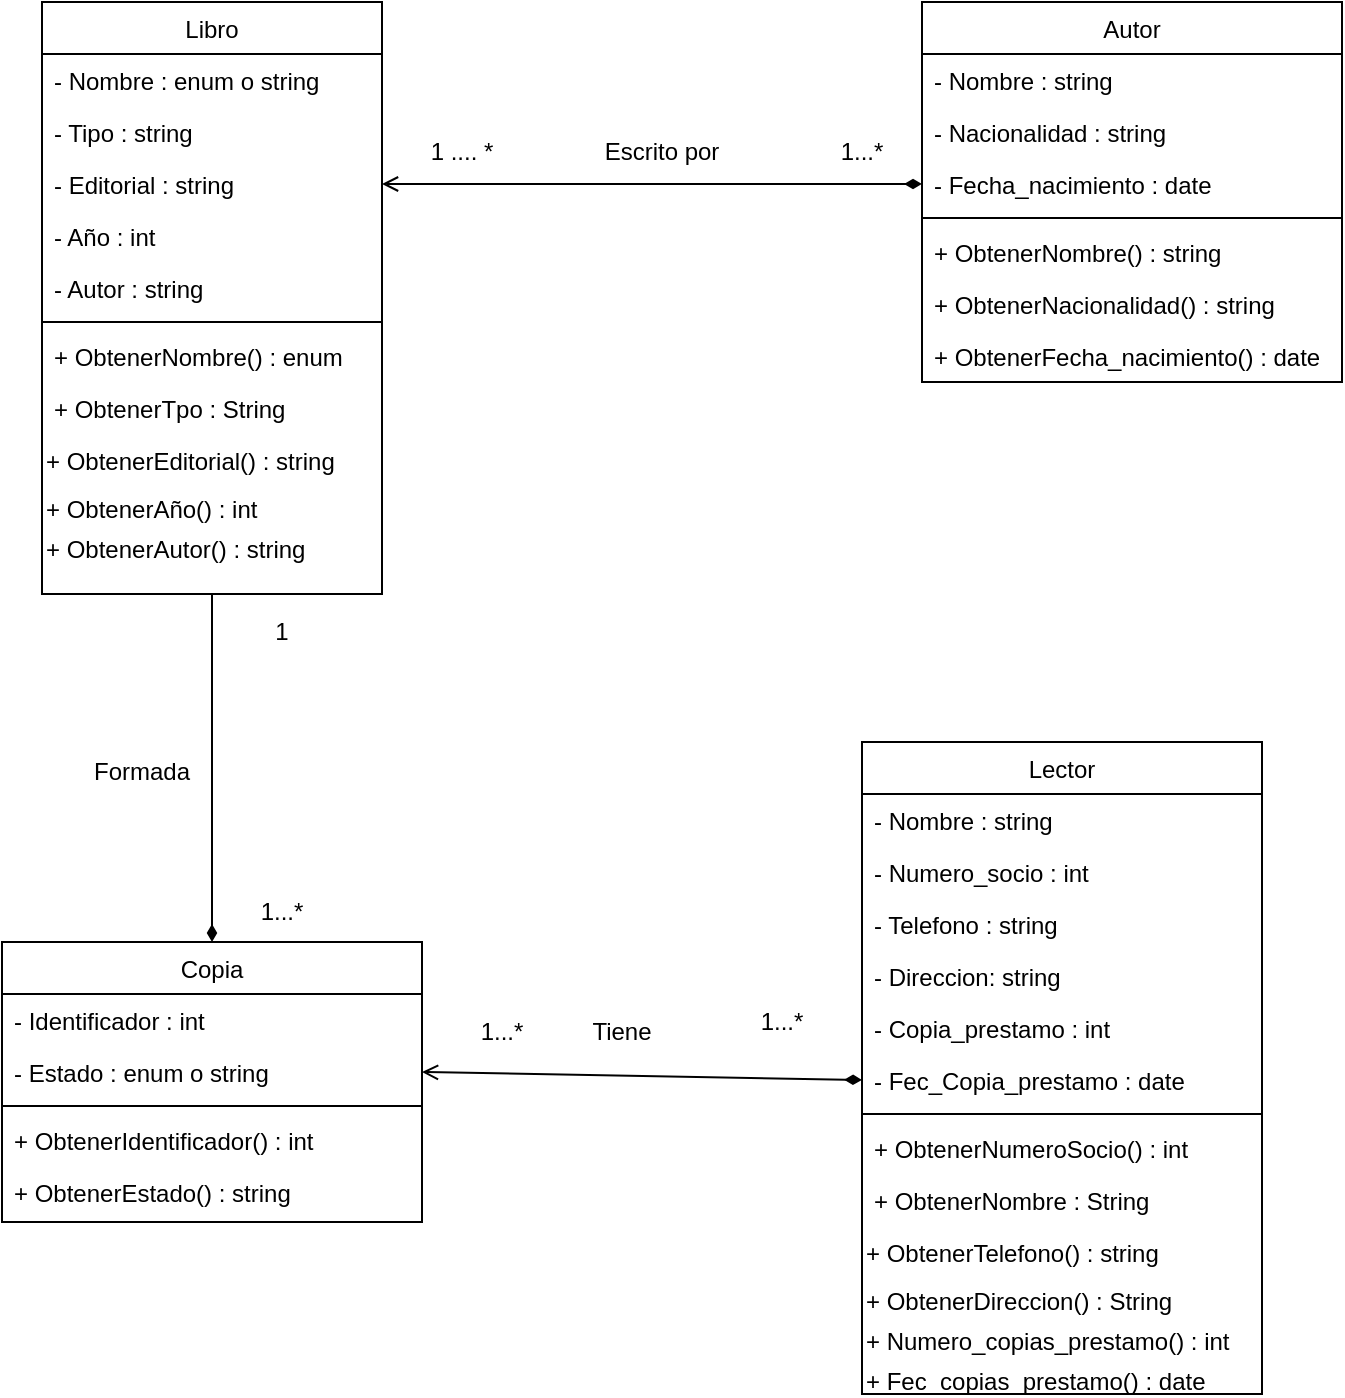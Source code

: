 <mxfile version="24.0.7" type="device">
  <diagram id="C5RBs43oDa-KdzZeNtuy" name="Page-1">
    <mxGraphModel dx="1917" dy="777" grid="1" gridSize="10" guides="1" tooltips="1" connect="1" arrows="1" fold="1" page="1" pageScale="1" pageWidth="827" pageHeight="1169" math="0" shadow="0">
      <root>
        <mxCell id="WIyWlLk6GJQsqaUBKTNV-0" />
        <mxCell id="WIyWlLk6GJQsqaUBKTNV-1" parent="WIyWlLk6GJQsqaUBKTNV-0" />
        <mxCell id="zkfFHV4jXpPFQw0GAbJ--0" value="Libro" style="swimlane;fontStyle=0;align=center;verticalAlign=top;childLayout=stackLayout;horizontal=1;startSize=26;horizontalStack=0;resizeParent=1;resizeLast=0;collapsible=1;marginBottom=0;rounded=0;shadow=0;strokeWidth=1;" parent="WIyWlLk6GJQsqaUBKTNV-1" vertex="1">
          <mxGeometry x="70" y="20" width="170" height="296" as="geometry">
            <mxRectangle x="230" y="140" width="160" height="26" as="alternateBounds" />
          </mxGeometry>
        </mxCell>
        <mxCell id="zkfFHV4jXpPFQw0GAbJ--3" value="- Nombre : enum o string" style="text;align=left;verticalAlign=top;spacingLeft=4;spacingRight=4;overflow=hidden;rotatable=0;points=[[0,0.5],[1,0.5]];portConstraint=eastwest;rounded=0;shadow=0;html=0;" parent="zkfFHV4jXpPFQw0GAbJ--0" vertex="1">
          <mxGeometry y="26" width="170" height="26" as="geometry" />
        </mxCell>
        <mxCell id="WGMPeI0idQ8Ly2uxz9FY-80" value="- Tipo : string" style="text;align=left;verticalAlign=top;spacingLeft=4;spacingRight=4;overflow=hidden;rotatable=0;points=[[0,0.5],[1,0.5]];portConstraint=eastwest;" vertex="1" parent="zkfFHV4jXpPFQw0GAbJ--0">
          <mxGeometry y="52" width="170" height="26" as="geometry" />
        </mxCell>
        <mxCell id="WGMPeI0idQ8Ly2uxz9FY-32" value="- Editorial : string" style="text;align=left;verticalAlign=top;spacingLeft=4;spacingRight=4;overflow=hidden;rotatable=0;points=[[0,0.5],[1,0.5]];portConstraint=eastwest;" vertex="1" parent="zkfFHV4jXpPFQw0GAbJ--0">
          <mxGeometry y="78" width="170" height="26" as="geometry" />
        </mxCell>
        <mxCell id="WGMPeI0idQ8Ly2uxz9FY-81" value="- Año : int" style="text;align=left;verticalAlign=top;spacingLeft=4;spacingRight=4;overflow=hidden;rotatable=0;points=[[0,0.5],[1,0.5]];portConstraint=eastwest;" vertex="1" parent="zkfFHV4jXpPFQw0GAbJ--0">
          <mxGeometry y="104" width="170" height="26" as="geometry" />
        </mxCell>
        <mxCell id="WGMPeI0idQ8Ly2uxz9FY-82" value="- Autor : string" style="text;align=left;verticalAlign=top;spacingLeft=4;spacingRight=4;overflow=hidden;rotatable=0;points=[[0,0.5],[1,0.5]];portConstraint=eastwest;" vertex="1" parent="zkfFHV4jXpPFQw0GAbJ--0">
          <mxGeometry y="130" width="170" height="26" as="geometry" />
        </mxCell>
        <mxCell id="zkfFHV4jXpPFQw0GAbJ--4" value="" style="line;html=1;strokeWidth=1;align=left;verticalAlign=middle;spacingTop=-1;spacingLeft=3;spacingRight=3;rotatable=0;labelPosition=right;points=[];portConstraint=eastwest;" parent="zkfFHV4jXpPFQw0GAbJ--0" vertex="1">
          <mxGeometry y="156" width="170" height="8" as="geometry" />
        </mxCell>
        <mxCell id="WGMPeI0idQ8Ly2uxz9FY-33" value="+ ObtenerNombre() : enum" style="text;align=left;verticalAlign=top;spacingLeft=4;spacingRight=4;overflow=hidden;rotatable=0;points=[[0,0.5],[1,0.5]];portConstraint=eastwest;" vertex="1" parent="zkfFHV4jXpPFQw0GAbJ--0">
          <mxGeometry y="164" width="170" height="26" as="geometry" />
        </mxCell>
        <mxCell id="WGMPeI0idQ8Ly2uxz9FY-34" value="+ ObtenerTpo : String" style="text;align=left;verticalAlign=top;spacingLeft=4;spacingRight=4;overflow=hidden;rotatable=0;points=[[0,0.5],[1,0.5]];portConstraint=eastwest;" vertex="1" parent="zkfFHV4jXpPFQw0GAbJ--0">
          <mxGeometry y="190" width="170" height="26" as="geometry" />
        </mxCell>
        <mxCell id="WGMPeI0idQ8Ly2uxz9FY-83" value="+ ObtenerEditorial() : string" style="text;whiteSpace=wrap;html=1;" vertex="1" parent="zkfFHV4jXpPFQw0GAbJ--0">
          <mxGeometry y="216" width="170" height="24" as="geometry" />
        </mxCell>
        <mxCell id="WGMPeI0idQ8Ly2uxz9FY-84" value="+ ObtenerAño() : int" style="text;whiteSpace=wrap;html=1;" vertex="1" parent="zkfFHV4jXpPFQw0GAbJ--0">
          <mxGeometry y="240" width="170" height="20" as="geometry" />
        </mxCell>
        <mxCell id="WGMPeI0idQ8Ly2uxz9FY-85" value="+ ObtenerAutor() : string" style="text;whiteSpace=wrap;html=1;" vertex="1" parent="zkfFHV4jXpPFQw0GAbJ--0">
          <mxGeometry y="260" width="170" height="20" as="geometry" />
        </mxCell>
        <mxCell id="WGMPeI0idQ8Ly2uxz9FY-86" value="Autor" style="swimlane;fontStyle=0;align=center;verticalAlign=top;childLayout=stackLayout;horizontal=1;startSize=26;horizontalStack=0;resizeParent=1;resizeLast=0;collapsible=1;marginBottom=0;rounded=0;shadow=0;strokeWidth=1;" vertex="1" parent="WIyWlLk6GJQsqaUBKTNV-1">
          <mxGeometry x="510" y="20" width="210" height="190" as="geometry">
            <mxRectangle x="230" y="140" width="160" height="26" as="alternateBounds" />
          </mxGeometry>
        </mxCell>
        <mxCell id="WGMPeI0idQ8Ly2uxz9FY-87" value="- Nombre : string" style="text;align=left;verticalAlign=top;spacingLeft=4;spacingRight=4;overflow=hidden;rotatable=0;points=[[0,0.5],[1,0.5]];portConstraint=eastwest;rounded=0;shadow=0;html=0;" vertex="1" parent="WGMPeI0idQ8Ly2uxz9FY-86">
          <mxGeometry y="26" width="210" height="26" as="geometry" />
        </mxCell>
        <mxCell id="WGMPeI0idQ8Ly2uxz9FY-88" value="- Nacionalidad : string" style="text;align=left;verticalAlign=top;spacingLeft=4;spacingRight=4;overflow=hidden;rotatable=0;points=[[0,0.5],[1,0.5]];portConstraint=eastwest;" vertex="1" parent="WGMPeI0idQ8Ly2uxz9FY-86">
          <mxGeometry y="52" width="210" height="26" as="geometry" />
        </mxCell>
        <mxCell id="WGMPeI0idQ8Ly2uxz9FY-89" value="- Fecha_nacimiento : date" style="text;align=left;verticalAlign=top;spacingLeft=4;spacingRight=4;overflow=hidden;rotatable=0;points=[[0,0.5],[1,0.5]];portConstraint=eastwest;" vertex="1" parent="WGMPeI0idQ8Ly2uxz9FY-86">
          <mxGeometry y="78" width="210" height="26" as="geometry" />
        </mxCell>
        <mxCell id="WGMPeI0idQ8Ly2uxz9FY-92" value="" style="line;html=1;strokeWidth=1;align=left;verticalAlign=middle;spacingTop=-1;spacingLeft=3;spacingRight=3;rotatable=0;labelPosition=right;points=[];portConstraint=eastwest;" vertex="1" parent="WGMPeI0idQ8Ly2uxz9FY-86">
          <mxGeometry y="104" width="210" height="8" as="geometry" />
        </mxCell>
        <mxCell id="WGMPeI0idQ8Ly2uxz9FY-93" value="+ ObtenerNombre() : string" style="text;align=left;verticalAlign=top;spacingLeft=4;spacingRight=4;overflow=hidden;rotatable=0;points=[[0,0.5],[1,0.5]];portConstraint=eastwest;" vertex="1" parent="WGMPeI0idQ8Ly2uxz9FY-86">
          <mxGeometry y="112" width="210" height="26" as="geometry" />
        </mxCell>
        <mxCell id="WGMPeI0idQ8Ly2uxz9FY-98" value="+ ObtenerNacionalidad() : string" style="text;align=left;verticalAlign=top;spacingLeft=4;spacingRight=4;overflow=hidden;rotatable=0;points=[[0,0.5],[1,0.5]];portConstraint=eastwest;" vertex="1" parent="WGMPeI0idQ8Ly2uxz9FY-86">
          <mxGeometry y="138" width="210" height="26" as="geometry" />
        </mxCell>
        <mxCell id="WGMPeI0idQ8Ly2uxz9FY-99" value="+ ObtenerFecha_nacimiento() : date" style="text;align=left;verticalAlign=top;spacingLeft=4;spacingRight=4;overflow=hidden;rotatable=0;points=[[0,0.5],[1,0.5]];portConstraint=eastwest;" vertex="1" parent="WGMPeI0idQ8Ly2uxz9FY-86">
          <mxGeometry y="164" width="210" height="26" as="geometry" />
        </mxCell>
        <mxCell id="WGMPeI0idQ8Ly2uxz9FY-100" value="Copia" style="swimlane;fontStyle=0;align=center;verticalAlign=top;childLayout=stackLayout;horizontal=1;startSize=26;horizontalStack=0;resizeParent=1;resizeLast=0;collapsible=1;marginBottom=0;rounded=0;shadow=0;strokeWidth=1;" vertex="1" parent="WIyWlLk6GJQsqaUBKTNV-1">
          <mxGeometry x="50" y="490" width="210" height="140" as="geometry">
            <mxRectangle x="230" y="140" width="160" height="26" as="alternateBounds" />
          </mxGeometry>
        </mxCell>
        <mxCell id="WGMPeI0idQ8Ly2uxz9FY-101" value="- Identificador : int" style="text;align=left;verticalAlign=top;spacingLeft=4;spacingRight=4;overflow=hidden;rotatable=0;points=[[0,0.5],[1,0.5]];portConstraint=eastwest;rounded=0;shadow=0;html=0;" vertex="1" parent="WGMPeI0idQ8Ly2uxz9FY-100">
          <mxGeometry y="26" width="210" height="26" as="geometry" />
        </mxCell>
        <mxCell id="WGMPeI0idQ8Ly2uxz9FY-102" value="- Estado : enum o string" style="text;align=left;verticalAlign=top;spacingLeft=4;spacingRight=4;overflow=hidden;rotatable=0;points=[[0,0.5],[1,0.5]];portConstraint=eastwest;" vertex="1" parent="WGMPeI0idQ8Ly2uxz9FY-100">
          <mxGeometry y="52" width="210" height="26" as="geometry" />
        </mxCell>
        <mxCell id="WGMPeI0idQ8Ly2uxz9FY-104" value="" style="line;html=1;strokeWidth=1;align=left;verticalAlign=middle;spacingTop=-1;spacingLeft=3;spacingRight=3;rotatable=0;labelPosition=right;points=[];portConstraint=eastwest;" vertex="1" parent="WGMPeI0idQ8Ly2uxz9FY-100">
          <mxGeometry y="78" width="210" height="8" as="geometry" />
        </mxCell>
        <mxCell id="WGMPeI0idQ8Ly2uxz9FY-105" value="+ ObtenerIdentificador() : int" style="text;align=left;verticalAlign=top;spacingLeft=4;spacingRight=4;overflow=hidden;rotatable=0;points=[[0,0.5],[1,0.5]];portConstraint=eastwest;" vertex="1" parent="WGMPeI0idQ8Ly2uxz9FY-100">
          <mxGeometry y="86" width="210" height="26" as="geometry" />
        </mxCell>
        <mxCell id="WGMPeI0idQ8Ly2uxz9FY-106" value="+ ObtenerEstado() : string" style="text;align=left;verticalAlign=top;spacingLeft=4;spacingRight=4;overflow=hidden;rotatable=0;points=[[0,0.5],[1,0.5]];portConstraint=eastwest;" vertex="1" parent="WGMPeI0idQ8Ly2uxz9FY-100">
          <mxGeometry y="112" width="210" height="26" as="geometry" />
        </mxCell>
        <mxCell id="WGMPeI0idQ8Ly2uxz9FY-108" value="Lector" style="swimlane;fontStyle=0;align=center;verticalAlign=top;childLayout=stackLayout;horizontal=1;startSize=26;horizontalStack=0;resizeParent=1;resizeLast=0;collapsible=1;marginBottom=0;rounded=0;shadow=0;strokeWidth=1;" vertex="1" parent="WIyWlLk6GJQsqaUBKTNV-1">
          <mxGeometry x="480" y="390" width="200" height="326" as="geometry">
            <mxRectangle x="230" y="140" width="160" height="26" as="alternateBounds" />
          </mxGeometry>
        </mxCell>
        <mxCell id="WGMPeI0idQ8Ly2uxz9FY-109" value="- Nombre : string" style="text;align=left;verticalAlign=top;spacingLeft=4;spacingRight=4;overflow=hidden;rotatable=0;points=[[0,0.5],[1,0.5]];portConstraint=eastwest;rounded=0;shadow=0;html=0;" vertex="1" parent="WGMPeI0idQ8Ly2uxz9FY-108">
          <mxGeometry y="26" width="200" height="26" as="geometry" />
        </mxCell>
        <mxCell id="WGMPeI0idQ8Ly2uxz9FY-110" value="- Numero_socio : int" style="text;align=left;verticalAlign=top;spacingLeft=4;spacingRight=4;overflow=hidden;rotatable=0;points=[[0,0.5],[1,0.5]];portConstraint=eastwest;" vertex="1" parent="WGMPeI0idQ8Ly2uxz9FY-108">
          <mxGeometry y="52" width="200" height="26" as="geometry" />
        </mxCell>
        <mxCell id="WGMPeI0idQ8Ly2uxz9FY-111" value="- Telefono : string" style="text;align=left;verticalAlign=top;spacingLeft=4;spacingRight=4;overflow=hidden;rotatable=0;points=[[0,0.5],[1,0.5]];portConstraint=eastwest;" vertex="1" parent="WGMPeI0idQ8Ly2uxz9FY-108">
          <mxGeometry y="78" width="200" height="26" as="geometry" />
        </mxCell>
        <mxCell id="WGMPeI0idQ8Ly2uxz9FY-112" value="- Direccion: string" style="text;align=left;verticalAlign=top;spacingLeft=4;spacingRight=4;overflow=hidden;rotatable=0;points=[[0,0.5],[1,0.5]];portConstraint=eastwest;" vertex="1" parent="WGMPeI0idQ8Ly2uxz9FY-108">
          <mxGeometry y="104" width="200" height="26" as="geometry" />
        </mxCell>
        <mxCell id="WGMPeI0idQ8Ly2uxz9FY-113" value="- Copia_prestamo : int" style="text;align=left;verticalAlign=top;spacingLeft=4;spacingRight=4;overflow=hidden;rotatable=0;points=[[0,0.5],[1,0.5]];portConstraint=eastwest;" vertex="1" parent="WGMPeI0idQ8Ly2uxz9FY-108">
          <mxGeometry y="130" width="200" height="26" as="geometry" />
        </mxCell>
        <mxCell id="WGMPeI0idQ8Ly2uxz9FY-120" value="- Fec_Copia_prestamo : date" style="text;align=left;verticalAlign=top;spacingLeft=4;spacingRight=4;overflow=hidden;rotatable=0;points=[[0,0.5],[1,0.5]];portConstraint=eastwest;" vertex="1" parent="WGMPeI0idQ8Ly2uxz9FY-108">
          <mxGeometry y="156" width="200" height="26" as="geometry" />
        </mxCell>
        <mxCell id="WGMPeI0idQ8Ly2uxz9FY-114" value="" style="line;html=1;strokeWidth=1;align=left;verticalAlign=middle;spacingTop=-1;spacingLeft=3;spacingRight=3;rotatable=0;labelPosition=right;points=[];portConstraint=eastwest;" vertex="1" parent="WGMPeI0idQ8Ly2uxz9FY-108">
          <mxGeometry y="182" width="200" height="8" as="geometry" />
        </mxCell>
        <mxCell id="WGMPeI0idQ8Ly2uxz9FY-115" value="+ ObtenerNumeroSocio() : int" style="text;align=left;verticalAlign=top;spacingLeft=4;spacingRight=4;overflow=hidden;rotatable=0;points=[[0,0.5],[1,0.5]];portConstraint=eastwest;" vertex="1" parent="WGMPeI0idQ8Ly2uxz9FY-108">
          <mxGeometry y="190" width="200" height="26" as="geometry" />
        </mxCell>
        <mxCell id="WGMPeI0idQ8Ly2uxz9FY-116" value="+ ObtenerNombre : String" style="text;align=left;verticalAlign=top;spacingLeft=4;spacingRight=4;overflow=hidden;rotatable=0;points=[[0,0.5],[1,0.5]];portConstraint=eastwest;" vertex="1" parent="WGMPeI0idQ8Ly2uxz9FY-108">
          <mxGeometry y="216" width="200" height="26" as="geometry" />
        </mxCell>
        <mxCell id="WGMPeI0idQ8Ly2uxz9FY-117" value="+ ObtenerTelefono() : string" style="text;whiteSpace=wrap;html=1;" vertex="1" parent="WGMPeI0idQ8Ly2uxz9FY-108">
          <mxGeometry y="242" width="200" height="24" as="geometry" />
        </mxCell>
        <mxCell id="WGMPeI0idQ8Ly2uxz9FY-118" value="+ ObtenerDireccion() : String" style="text;whiteSpace=wrap;html=1;" vertex="1" parent="WGMPeI0idQ8Ly2uxz9FY-108">
          <mxGeometry y="266" width="200" height="20" as="geometry" />
        </mxCell>
        <mxCell id="WGMPeI0idQ8Ly2uxz9FY-119" value="+ Numero_copias_prestamo() : int" style="text;whiteSpace=wrap;html=1;" vertex="1" parent="WGMPeI0idQ8Ly2uxz9FY-108">
          <mxGeometry y="286" width="200" height="20" as="geometry" />
        </mxCell>
        <mxCell id="WGMPeI0idQ8Ly2uxz9FY-121" value="+ Fec_copias_prestamo() : date" style="text;whiteSpace=wrap;html=1;" vertex="1" parent="WGMPeI0idQ8Ly2uxz9FY-108">
          <mxGeometry y="306" width="200" height="20" as="geometry" />
        </mxCell>
        <mxCell id="WGMPeI0idQ8Ly2uxz9FY-122" value="" style="endArrow=diamondThin;html=1;rounded=0;entryX=0;entryY=0.5;entryDx=0;entryDy=0;startArrow=open;startFill=0;endFill=1;" edge="1" parent="WIyWlLk6GJQsqaUBKTNV-1" target="WGMPeI0idQ8Ly2uxz9FY-89">
          <mxGeometry width="50" height="50" relative="1" as="geometry">
            <mxPoint x="240" y="111" as="sourcePoint" />
            <mxPoint x="350" y="60" as="targetPoint" />
          </mxGeometry>
        </mxCell>
        <mxCell id="WGMPeI0idQ8Ly2uxz9FY-124" value="" style="endArrow=none;html=1;rounded=0;exitX=0.5;exitY=0;exitDx=0;exitDy=0;entryX=0.5;entryY=1;entryDx=0;entryDy=0;startArrow=diamondThin;startFill=1;endFill=0;" edge="1" parent="WIyWlLk6GJQsqaUBKTNV-1" source="WGMPeI0idQ8Ly2uxz9FY-100" target="zkfFHV4jXpPFQw0GAbJ--0">
          <mxGeometry width="50" height="50" relative="1" as="geometry">
            <mxPoint x="200" y="430" as="sourcePoint" />
            <mxPoint x="250" y="380" as="targetPoint" />
          </mxGeometry>
        </mxCell>
        <mxCell id="WGMPeI0idQ8Ly2uxz9FY-125" value="" style="endArrow=diamondThin;html=1;rounded=0;exitX=1;exitY=0.5;exitDx=0;exitDy=0;entryX=0;entryY=0.5;entryDx=0;entryDy=0;startArrow=open;startFill=0;endFill=1;" edge="1" parent="WIyWlLk6GJQsqaUBKTNV-1" source="WGMPeI0idQ8Ly2uxz9FY-102" target="WGMPeI0idQ8Ly2uxz9FY-120">
          <mxGeometry width="50" height="50" relative="1" as="geometry">
            <mxPoint x="330" y="560" as="sourcePoint" />
            <mxPoint x="380" y="510" as="targetPoint" />
          </mxGeometry>
        </mxCell>
        <mxCell id="WGMPeI0idQ8Ly2uxz9FY-126" value="Escrito por" style="text;html=1;align=center;verticalAlign=middle;whiteSpace=wrap;rounded=0;" vertex="1" parent="WIyWlLk6GJQsqaUBKTNV-1">
          <mxGeometry x="350" y="80" width="60" height="30" as="geometry" />
        </mxCell>
        <mxCell id="WGMPeI0idQ8Ly2uxz9FY-127" value="1 .... *" style="text;html=1;align=center;verticalAlign=middle;whiteSpace=wrap;rounded=0;" vertex="1" parent="WIyWlLk6GJQsqaUBKTNV-1">
          <mxGeometry x="250" y="80" width="60" height="30" as="geometry" />
        </mxCell>
        <mxCell id="WGMPeI0idQ8Ly2uxz9FY-128" value="1...*" style="text;html=1;align=center;verticalAlign=middle;whiteSpace=wrap;rounded=0;" vertex="1" parent="WIyWlLk6GJQsqaUBKTNV-1">
          <mxGeometry x="450" y="80" width="60" height="30" as="geometry" />
        </mxCell>
        <mxCell id="WGMPeI0idQ8Ly2uxz9FY-129" value="1" style="text;html=1;align=center;verticalAlign=middle;whiteSpace=wrap;rounded=0;" vertex="1" parent="WIyWlLk6GJQsqaUBKTNV-1">
          <mxGeometry x="160" y="320" width="60" height="30" as="geometry" />
        </mxCell>
        <mxCell id="WGMPeI0idQ8Ly2uxz9FY-130" value="1...*" style="text;html=1;align=center;verticalAlign=middle;whiteSpace=wrap;rounded=0;" vertex="1" parent="WIyWlLk6GJQsqaUBKTNV-1">
          <mxGeometry x="160" y="460" width="60" height="30" as="geometry" />
        </mxCell>
        <mxCell id="WGMPeI0idQ8Ly2uxz9FY-131" value="Tiene" style="text;html=1;align=center;verticalAlign=middle;whiteSpace=wrap;rounded=0;" vertex="1" parent="WIyWlLk6GJQsqaUBKTNV-1">
          <mxGeometry x="330" y="520" width="60" height="30" as="geometry" />
        </mxCell>
        <mxCell id="WGMPeI0idQ8Ly2uxz9FY-132" value="Formada" style="text;html=1;align=center;verticalAlign=middle;whiteSpace=wrap;rounded=0;" vertex="1" parent="WIyWlLk6GJQsqaUBKTNV-1">
          <mxGeometry x="90" y="390" width="60" height="30" as="geometry" />
        </mxCell>
        <mxCell id="WGMPeI0idQ8Ly2uxz9FY-133" value="1...*" style="text;html=1;align=center;verticalAlign=middle;whiteSpace=wrap;rounded=0;" vertex="1" parent="WIyWlLk6GJQsqaUBKTNV-1">
          <mxGeometry x="270" y="520" width="60" height="30" as="geometry" />
        </mxCell>
        <mxCell id="WGMPeI0idQ8Ly2uxz9FY-134" value="1...*" style="text;html=1;align=center;verticalAlign=middle;whiteSpace=wrap;rounded=0;" vertex="1" parent="WIyWlLk6GJQsqaUBKTNV-1">
          <mxGeometry x="410" y="510" width="60" height="40" as="geometry" />
        </mxCell>
      </root>
    </mxGraphModel>
  </diagram>
</mxfile>
